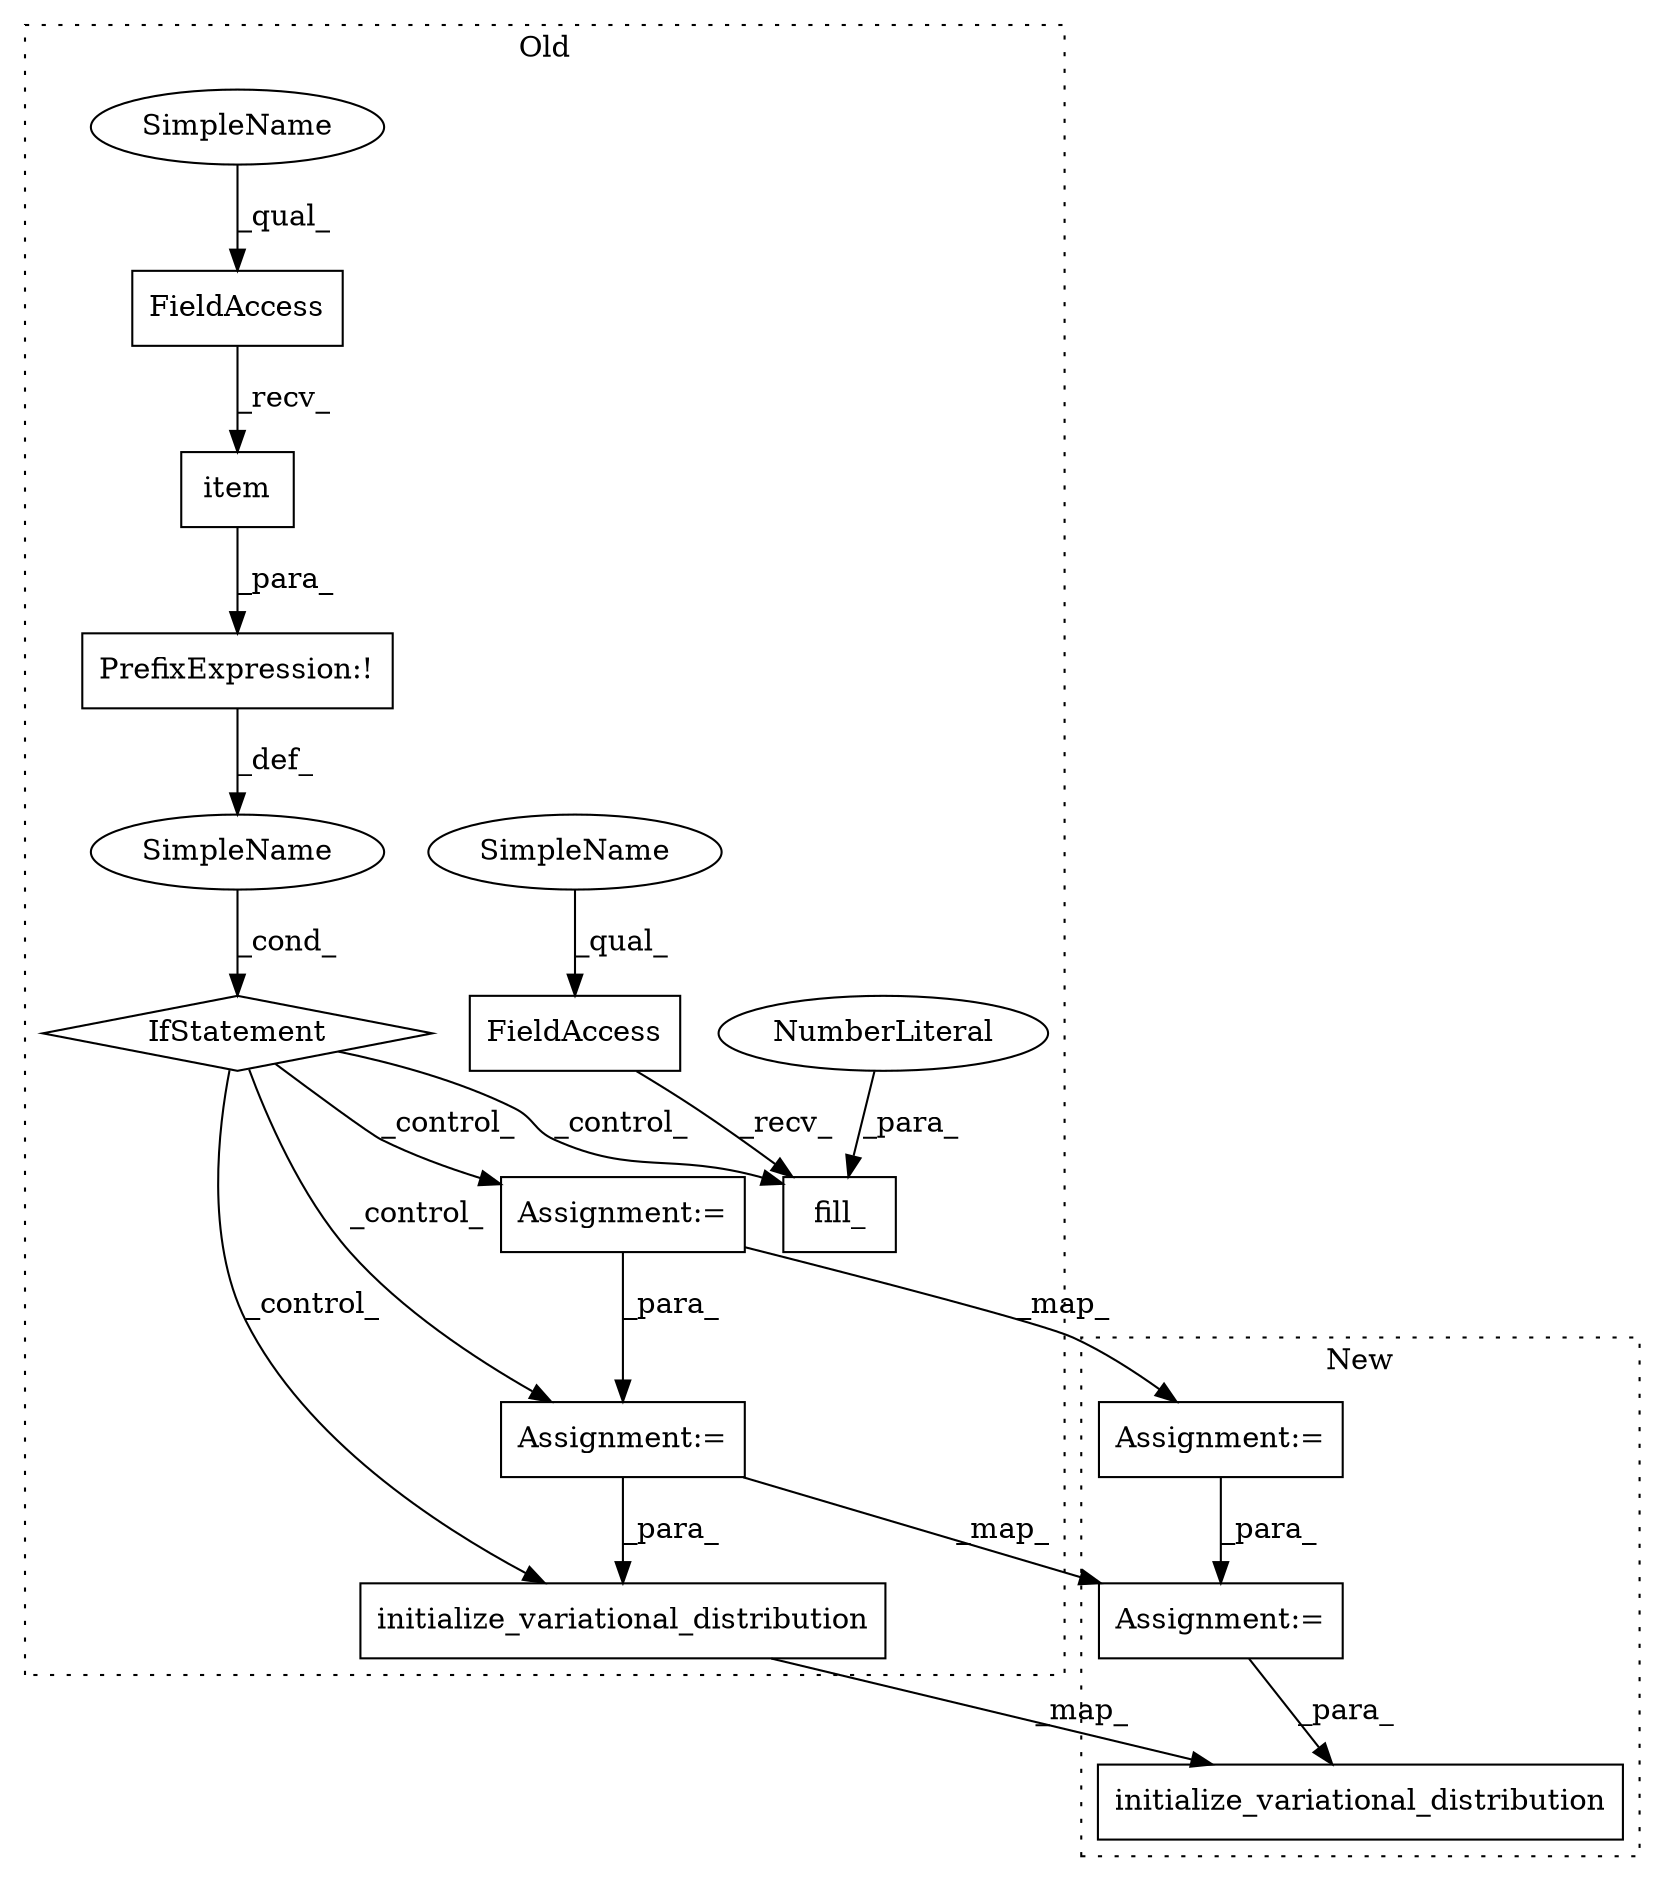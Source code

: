 digraph G {
subgraph cluster0 {
1 [label="initialize_variational_distribution" a="32" s="2200,2251" l="36,1" shape="box"];
3 [label="PrefixExpression:!" a="38" s="1948" l="1" shape="box"];
4 [label="fill_" a="32" s="2296,2303" l="6,1" shape="box"];
5 [label="NumberLiteral" a="34" s="2302" l="1" shape="ellipse"];
6 [label="item" a="32" s="1985" l="6" shape="box"];
7 [label="FieldAccess" a="22" s="1949" l="35" shape="box"];
8 [label="FieldAccess" a="22" s="2260" l="35" shape="box"];
9 [label="IfStatement" a="25" s="1944,1991" l="4,2" shape="diamond"];
10 [label="SimpleName" a="42" s="" l="" shape="ellipse"];
12 [label="Assignment:=" a="7" s="2058" l="1" shape="box"];
13 [label="Assignment:=" a="7" s="2011" l="1" shape="box"];
15 [label="SimpleName" a="42" s="2260" l="4" shape="ellipse"];
16 [label="SimpleName" a="42" s="1949" l="4" shape="ellipse"];
label = "Old";
style="dotted";
}
subgraph cluster1 {
2 [label="initialize_variational_distribution" a="32" s="2187,2238" l="36,1" shape="box"];
11 [label="Assignment:=" a="7" s="2047" l="1" shape="box"];
14 [label="Assignment:=" a="7" s="2002" l="1" shape="box"];
label = "New";
style="dotted";
}
1 -> 2 [label="_map_"];
3 -> 10 [label="_def_"];
5 -> 4 [label="_para_"];
6 -> 3 [label="_para_"];
7 -> 6 [label="_recv_"];
8 -> 4 [label="_recv_"];
9 -> 13 [label="_control_"];
9 -> 12 [label="_control_"];
9 -> 1 [label="_control_"];
9 -> 4 [label="_control_"];
10 -> 9 [label="_cond_"];
11 -> 2 [label="_para_"];
12 -> 11 [label="_map_"];
12 -> 1 [label="_para_"];
13 -> 12 [label="_para_"];
13 -> 14 [label="_map_"];
14 -> 11 [label="_para_"];
15 -> 8 [label="_qual_"];
16 -> 7 [label="_qual_"];
}